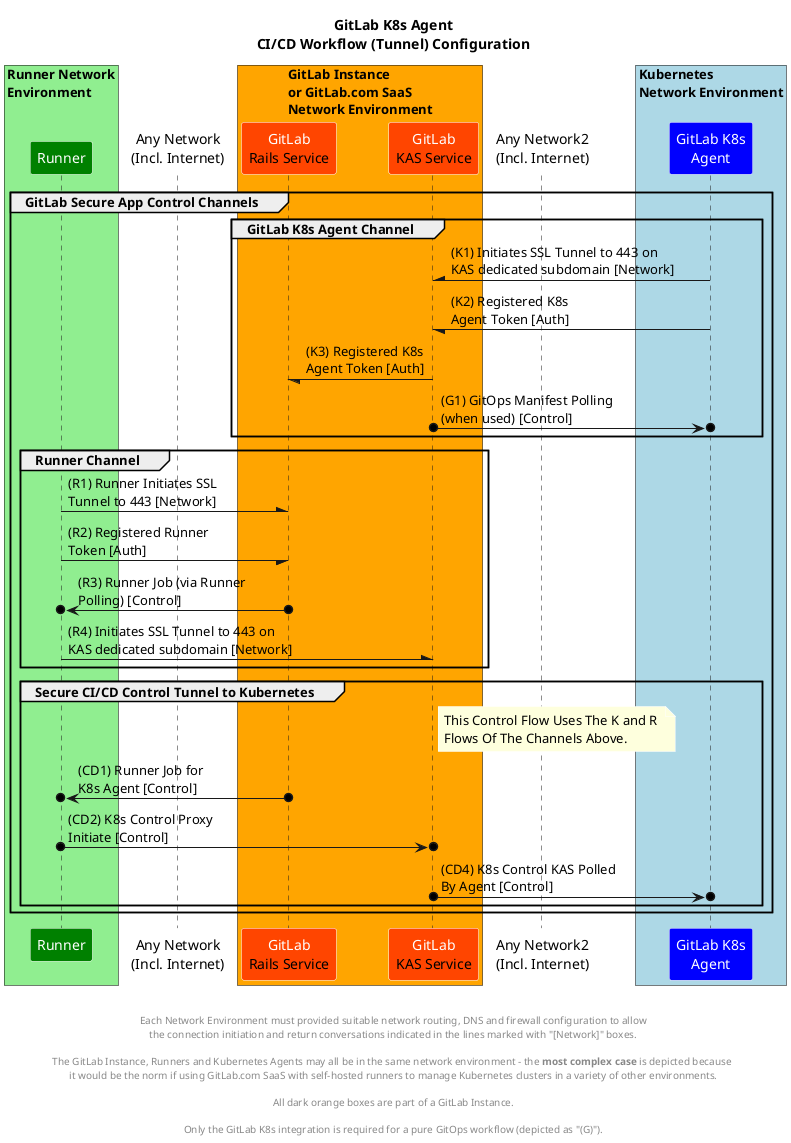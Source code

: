 @startuml
skinparam shadowing false
skinparam sequenceBoxBorderColor #black
skinparam noteBorderColor #white
skinparam participantBorderColor #white
skinparam participantBackgroundColor #white

Title "GitLab K8s Agent\nCI/CD Workflow (Tunnel) Configuration"
box "Runner Network\nEnvironment" #LightGreen
 participant "<font color=white>Runner" as Runner #Green
end box
note right "Any Network\n(Incl. Internet)"
end note
box "GitLab Instance\nor GitLab.com SaaS\nNetwork Environment" #Orange
  participant "<font color=white>GitLab\nRails Service" as GitLabROR #OrangeRed
  participant "<font color=white>GitLab\nKAS Service" as GitLabKAS #OrangeRed
end box
note right "Any Network2\n(Incl. Internet)"
end note
box "Kubernetes\nNetwork Environment" #LightBlue
 participant "<font color=white>GitLab K8s\n<font color=white>Agent" as KubernetesAgent #Blue
end box

group GitLab Secure App Control Channels
  group GitLab K8s Agent Channel
    KubernetesAgent -\ GitLabKAS: (K1) Initiates SSL Tunnel to 443 on \nKAS dedicated subdomain [Network]
    KubernetesAgent -/ GitLabKAS: (K2) Registered K8s \nAgent Token [Auth]
    GitLabKAS -/ GitLabROR: (K3) Registered K8s \nAgent Token [Auth]
    GitLabKAS o->o KubernetesAgent: (G1) GitOps Manifest Polling \n(when used) [Control]
  end group
  group Runner Channel
    Runner -\ GitLabROR: (R1) Runner Initiates SSL \nTunnel to 443 [Network]
    Runner -/ GitLabROR: (R2) Registered Runner \nToken [Auth]
    Runner o<-o GitLabROR: (R3) Runner Job (via Runner \nPolling) [Control]
    Runner -\ GitLabKAS: (R4) Initiates SSL Tunnel to 443 on \nKAS dedicated subdomain [Network]
  end group
  group  Secure CI/CD Control Tunnel to Kubernetes
    note right of GitLabKAS: This Control Flow Uses The K and R \nFlows Of The Channels Above.
    GitLabROR o->o Runner: (CD1) Runner Job for \nK8s Agent [Control]
    Runner o->o GitLabKAS: (CD2) K8s Control Proxy \nInitiate [Control]
    GitLabKAS o->o KubernetesAgent: (CD4) K8s Control KAS Polled \nBy Agent [Control]
  end group
end group

center footer \n\nEach Network Environment must provided suitable network routing, DNS and firewall configuration to allow\nthe connection initiation and return conversations indicated in the lines marked with "[Network]" boxes.\n\nThe GitLab Instance, Runners and Kubernetes Agents may all be in the same network environment - the **most complex case** is depicted because \nit would be the norm if using GitLab.com SaaS with self-hosted runners to manage Kubernetes clusters in a variety of other environments.\n\nAll dark orange boxes are part of a GitLab Instance.\n\nOnly the GitLab K8s integration is required for a pure GitOps workflow (depicted as "(G)").
@enduml